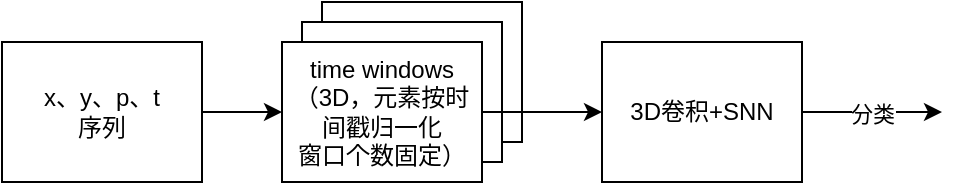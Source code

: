 <mxfile version="24.7.17">
  <diagram name="第 1 页" id="RUmwE1GbpzH-9mqRtTYa">
    <mxGraphModel dx="1050" dy="629" grid="1" gridSize="10" guides="1" tooltips="1" connect="1" arrows="1" fold="1" page="1" pageScale="1" pageWidth="827" pageHeight="1169" math="0" shadow="0">
      <root>
        <mxCell id="0" />
        <mxCell id="1" parent="0" />
        <mxCell id="GMKP-tjXK5RG5N9-7usU-5" value="time window" style="rounded=0;whiteSpace=wrap;html=1;" vertex="1" parent="1">
          <mxGeometry x="250" y="290" width="100" height="70" as="geometry" />
        </mxCell>
        <mxCell id="GMKP-tjXK5RG5N9-7usU-4" value="time window" style="rounded=0;whiteSpace=wrap;html=1;" vertex="1" parent="1">
          <mxGeometry x="240" y="300" width="100" height="70" as="geometry" />
        </mxCell>
        <mxCell id="GMKP-tjXK5RG5N9-7usU-3" value="" style="edgeStyle=orthogonalEdgeStyle;rounded=0;orthogonalLoop=1;jettySize=auto;html=1;" edge="1" parent="1" source="GMKP-tjXK5RG5N9-7usU-1" target="GMKP-tjXK5RG5N9-7usU-2">
          <mxGeometry relative="1" as="geometry" />
        </mxCell>
        <mxCell id="GMKP-tjXK5RG5N9-7usU-1" value="x、y、p、t&lt;div&gt;序列&lt;/div&gt;" style="rounded=0;whiteSpace=wrap;html=1;" vertex="1" parent="1">
          <mxGeometry x="90" y="310" width="100" height="70" as="geometry" />
        </mxCell>
        <mxCell id="GMKP-tjXK5RG5N9-7usU-2" value="time windows&lt;div&gt;（3D，元素按时间戳归一化&lt;br&gt;&lt;div&gt;窗口个数固定）&lt;/div&gt;&lt;/div&gt;" style="rounded=0;whiteSpace=wrap;html=1;" vertex="1" parent="1">
          <mxGeometry x="230" y="310" width="100" height="70" as="geometry" />
        </mxCell>
        <mxCell id="GMKP-tjXK5RG5N9-7usU-8" value="分类" style="edgeStyle=orthogonalEdgeStyle;rounded=0;orthogonalLoop=1;jettySize=auto;html=1;" edge="1" parent="1" source="GMKP-tjXK5RG5N9-7usU-6">
          <mxGeometry relative="1" as="geometry">
            <mxPoint x="560" y="345" as="targetPoint" />
          </mxGeometry>
        </mxCell>
        <mxCell id="GMKP-tjXK5RG5N9-7usU-6" value="3D卷积+SNN" style="rounded=0;whiteSpace=wrap;html=1;" vertex="1" parent="1">
          <mxGeometry x="390" y="310" width="100" height="70" as="geometry" />
        </mxCell>
        <mxCell id="GMKP-tjXK5RG5N9-7usU-9" value="" style="endArrow=classic;html=1;rounded=0;exitX=1;exitY=0.5;exitDx=0;exitDy=0;entryX=0;entryY=0.5;entryDx=0;entryDy=0;" edge="1" parent="1" source="GMKP-tjXK5RG5N9-7usU-2" target="GMKP-tjXK5RG5N9-7usU-6">
          <mxGeometry width="50" height="50" relative="1" as="geometry">
            <mxPoint x="390" y="350" as="sourcePoint" />
            <mxPoint x="440" y="300" as="targetPoint" />
          </mxGeometry>
        </mxCell>
      </root>
    </mxGraphModel>
  </diagram>
</mxfile>
